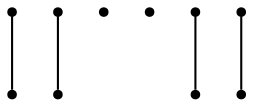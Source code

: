 graph {
  node [shape=point,comment="{\"directed\":false,\"doi\":\"10.1007/3-540-37623-2_20\",\"figure\":\"1\"}"]

  v0 [pos="1363.5432069428834,294.2666625976565"]
  v1 [pos="1363.5432069428834,669.2666625976565"]
  v2 [pos="988.5084041586607,575.2666727701826"]
  v3 [pos="1063.5153647155053,744.2666625976565"]
  v4 [pos="1063.5153647155053,369.2666625976565"]
  v5 [pos="763.4875224881271,294.2666625976565"]
  v6 [pos="463.45968026074894,369.2666625976565"]
  v7 [pos="463.4596802607489,744.2666625976565"]
  v8 [pos="388.4527197039044,575.2666727701826"]
  v9 [pos="763.4875224881271,669.2666625976565"]

  v9 -- v8 [id="-2",pos="763.4875224881271,669.2666625976565 576.0534163826856,519.1832478841148 576.0534163826856,519.1832478841148 576.0534163826856,519.1832478841148 388.4527197039044,575.2666727701826 388.4527197039044,575.2666727701826 388.4527197039044,575.2666727701826"]
  v7 -- v6 [id="-3",pos="463.4596802607489,744.2666625976565 576.0534163826856,519.1832478841148 576.0534163826856,519.1832478841148 576.0534163826856,519.1832478841148 463.45968026074894,369.2666625976565 463.45968026074894,369.2666625976565 463.45968026074894,369.2666625976565"]
  v4 -- v2 [id="-13",pos="1063.5153647155053,369.2666625976565 1176.109100837442,519.1832478841148 1176.109100837442,519.1832478841148 1176.109100837442,519.1832478841148 988.5084041586607,575.2666727701826 988.5084041586607,575.2666727701826 988.5084041586607,575.2666727701826"]
  v1 -- v0 [id="-14",pos="1363.5432069428834,669.2666625976565 1176.109100837442,519.1832478841148 1176.109100837442,519.1832478841148 1176.109100837442,519.1832478841148 1363.5432069428834,294.2666625976565 1363.5432069428834,294.2666625976565 1363.5432069428834,294.2666625976565"]
}